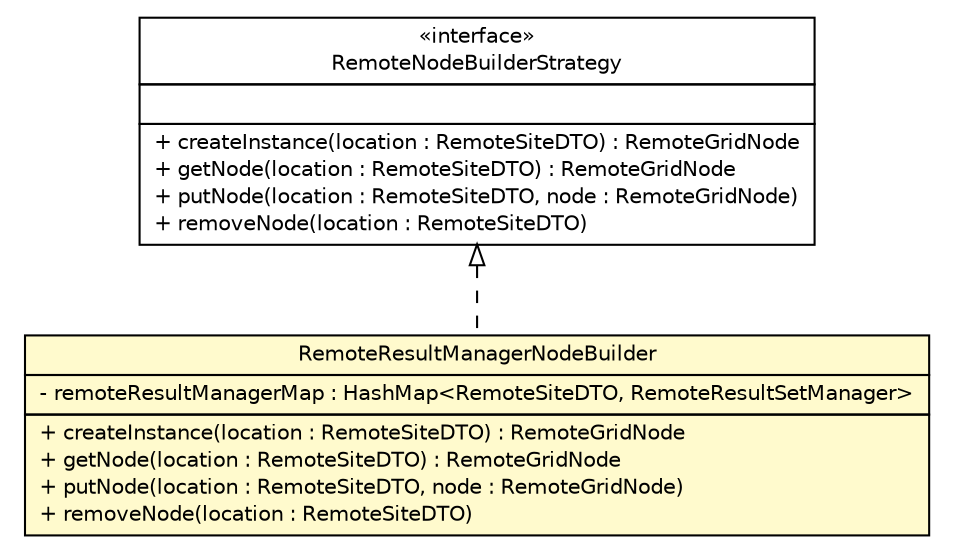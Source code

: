 #!/usr/local/bin/dot
#
# Class diagram 
# Generated by UmlGraph version 4.8 (http://www.spinellis.gr/sw/umlgraph)
#

digraph G {
	edge [fontname="Helvetica",fontsize=10,labelfontname="Helvetica",labelfontsize=10];
	node [fontname="Helvetica",fontsize=10,shape=plaintext];
	// gov.nih.nci.ncia.grid.RemoteNodeBuilderStrategy
	c32453 [label=<<table border="0" cellborder="1" cellspacing="0" cellpadding="2" port="p" href="./RemoteNodeBuilderStrategy.html">
		<tr><td><table border="0" cellspacing="0" cellpadding="1">
			<tr><td> &laquo;interface&raquo; </td></tr>
			<tr><td> RemoteNodeBuilderStrategy </td></tr>
		</table></td></tr>
		<tr><td><table border="0" cellspacing="0" cellpadding="1">
			<tr><td align="left">  </td></tr>
		</table></td></tr>
		<tr><td><table border="0" cellspacing="0" cellpadding="1">
			<tr><td align="left"> + createInstance(location : RemoteSiteDTO) : RemoteGridNode </td></tr>
			<tr><td align="left"> + getNode(location : RemoteSiteDTO) : RemoteGridNode </td></tr>
			<tr><td align="left"> + putNode(location : RemoteSiteDTO, node : RemoteGridNode) </td></tr>
			<tr><td align="left"> + removeNode(location : RemoteSiteDTO) </td></tr>
		</table></td></tr>
		</table>>, fontname="Helvetica", fontcolor="black", fontsize=10.0];
	// gov.nih.nci.ncia.grid.RemoteResultManagerNodeBuilder
	c32455 [label=<<table border="0" cellborder="1" cellspacing="0" cellpadding="2" port="p" bgcolor="lemonChiffon" href="./RemoteResultManagerNodeBuilder.html">
		<tr><td><table border="0" cellspacing="0" cellpadding="1">
			<tr><td> RemoteResultManagerNodeBuilder </td></tr>
		</table></td></tr>
		<tr><td><table border="0" cellspacing="0" cellpadding="1">
			<tr><td align="left"> - remoteResultManagerMap : HashMap&lt;RemoteSiteDTO, RemoteResultSetManager&gt; </td></tr>
		</table></td></tr>
		<tr><td><table border="0" cellspacing="0" cellpadding="1">
			<tr><td align="left"> + createInstance(location : RemoteSiteDTO) : RemoteGridNode </td></tr>
			<tr><td align="left"> + getNode(location : RemoteSiteDTO) : RemoteGridNode </td></tr>
			<tr><td align="left"> + putNode(location : RemoteSiteDTO, node : RemoteGridNode) </td></tr>
			<tr><td align="left"> + removeNode(location : RemoteSiteDTO) </td></tr>
		</table></td></tr>
		</table>>, fontname="Helvetica", fontcolor="black", fontsize=10.0];
	//gov.nih.nci.ncia.grid.RemoteResultManagerNodeBuilder implements gov.nih.nci.ncia.grid.RemoteNodeBuilderStrategy
	c32453:p -> c32455:p [dir=back,arrowtail=empty,style=dashed];
}

